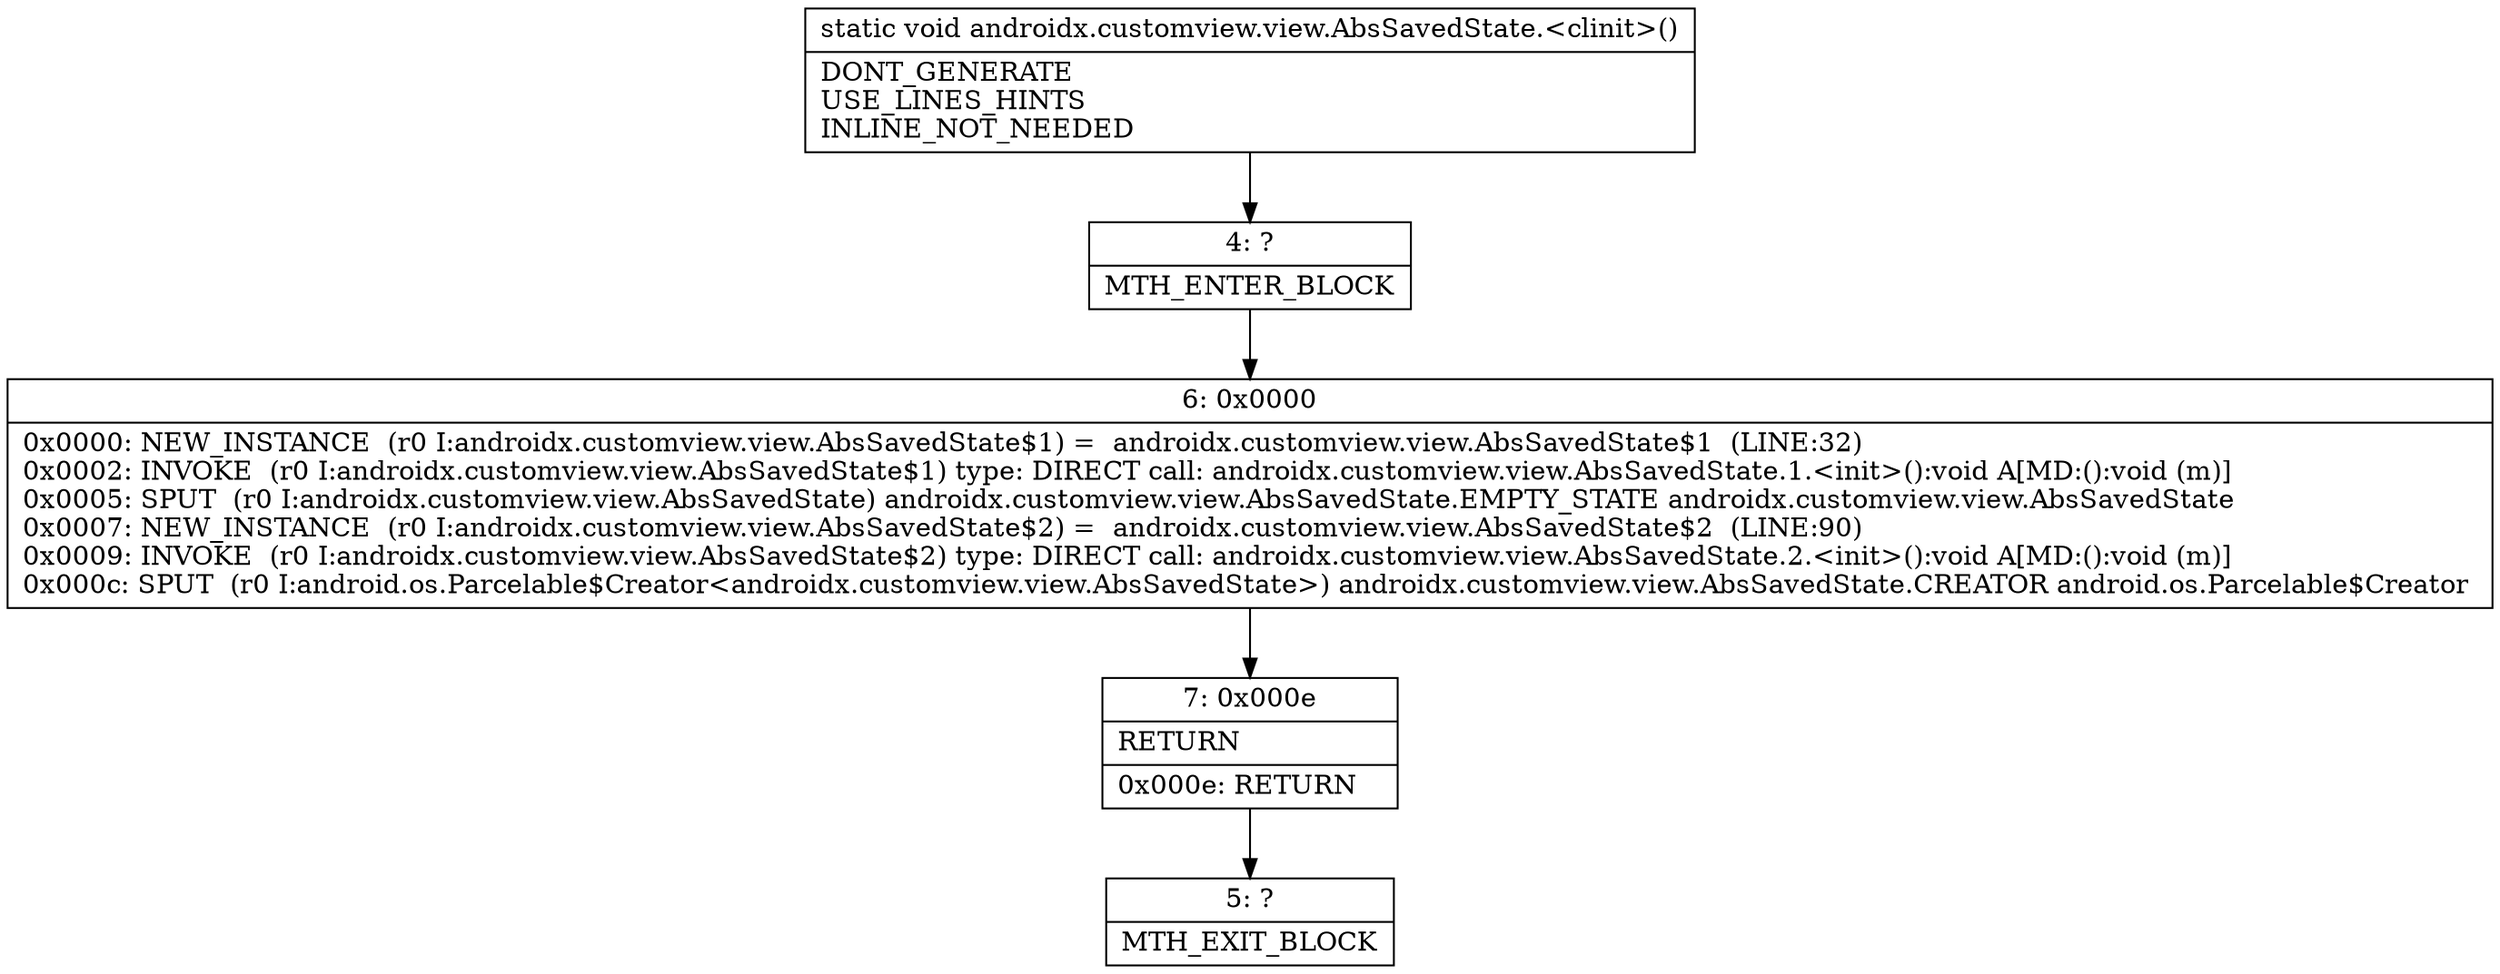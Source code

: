 digraph "CFG forandroidx.customview.view.AbsSavedState.\<clinit\>()V" {
Node_4 [shape=record,label="{4\:\ ?|MTH_ENTER_BLOCK\l}"];
Node_6 [shape=record,label="{6\:\ 0x0000|0x0000: NEW_INSTANCE  (r0 I:androidx.customview.view.AbsSavedState$1) =  androidx.customview.view.AbsSavedState$1  (LINE:32)\l0x0002: INVOKE  (r0 I:androidx.customview.view.AbsSavedState$1) type: DIRECT call: androidx.customview.view.AbsSavedState.1.\<init\>():void A[MD:():void (m)]\l0x0005: SPUT  (r0 I:androidx.customview.view.AbsSavedState) androidx.customview.view.AbsSavedState.EMPTY_STATE androidx.customview.view.AbsSavedState \l0x0007: NEW_INSTANCE  (r0 I:androidx.customview.view.AbsSavedState$2) =  androidx.customview.view.AbsSavedState$2  (LINE:90)\l0x0009: INVOKE  (r0 I:androidx.customview.view.AbsSavedState$2) type: DIRECT call: androidx.customview.view.AbsSavedState.2.\<init\>():void A[MD:():void (m)]\l0x000c: SPUT  (r0 I:android.os.Parcelable$Creator\<androidx.customview.view.AbsSavedState\>) androidx.customview.view.AbsSavedState.CREATOR android.os.Parcelable$Creator \l}"];
Node_7 [shape=record,label="{7\:\ 0x000e|RETURN\l|0x000e: RETURN   \l}"];
Node_5 [shape=record,label="{5\:\ ?|MTH_EXIT_BLOCK\l}"];
MethodNode[shape=record,label="{static void androidx.customview.view.AbsSavedState.\<clinit\>()  | DONT_GENERATE\lUSE_LINES_HINTS\lINLINE_NOT_NEEDED\l}"];
MethodNode -> Node_4;Node_4 -> Node_6;
Node_6 -> Node_7;
Node_7 -> Node_5;
}

